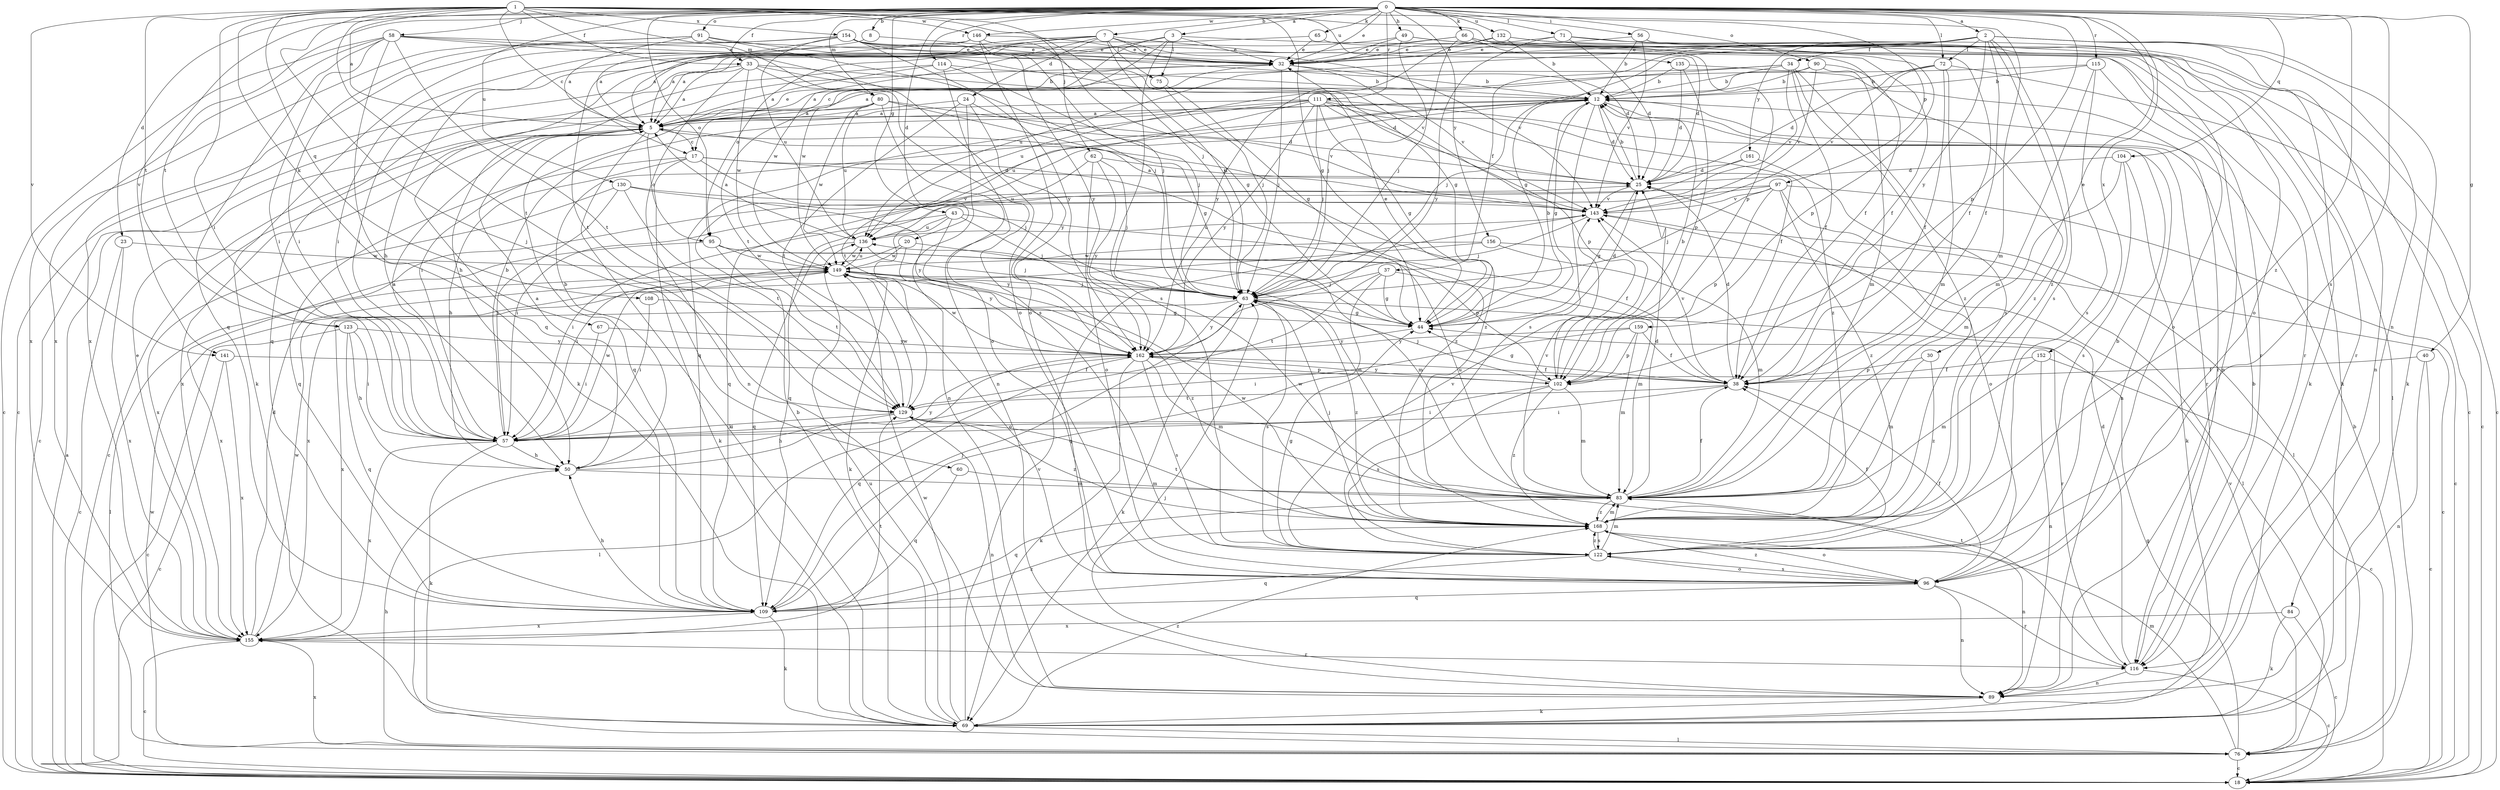 strict digraph  {
0;
1;
2;
3;
5;
7;
8;
12;
17;
18;
20;
23;
24;
25;
30;
32;
33;
34;
37;
38;
40;
43;
44;
49;
50;
56;
57;
58;
60;
62;
63;
65;
66;
67;
69;
71;
72;
75;
76;
80;
83;
84;
89;
90;
91;
95;
96;
97;
102;
104;
108;
109;
111;
114;
115;
116;
122;
123;
129;
130;
132;
135;
136;
141;
143;
146;
149;
152;
154;
155;
156;
159;
161;
162;
168;
0 -> 2  [label=a];
0 -> 3  [label=a];
0 -> 7  [label=b];
0 -> 8  [label=b];
0 -> 20  [label=d];
0 -> 23  [label=d];
0 -> 30  [label=e];
0 -> 32  [label=e];
0 -> 33  [label=f];
0 -> 40  [label=g];
0 -> 43  [label=g];
0 -> 49  [label=h];
0 -> 56  [label=i];
0 -> 58  [label=j];
0 -> 65  [label=k];
0 -> 66  [label=k];
0 -> 71  [label=l];
0 -> 72  [label=l];
0 -> 80  [label=m];
0 -> 90  [label=o];
0 -> 91  [label=o];
0 -> 95  [label=o];
0 -> 97  [label=p];
0 -> 102  [label=p];
0 -> 104  [label=q];
0 -> 111  [label=r];
0 -> 114  [label=r];
0 -> 115  [label=r];
0 -> 122  [label=s];
0 -> 123  [label=t];
0 -> 130  [label=u];
0 -> 132  [label=u];
0 -> 141  [label=v];
0 -> 146  [label=w];
0 -> 152  [label=x];
0 -> 156  [label=y];
0 -> 168  [label=z];
1 -> 5  [label=a];
1 -> 17  [label=c];
1 -> 33  [label=f];
1 -> 44  [label=g];
1 -> 57  [label=i];
1 -> 60  [label=j];
1 -> 62  [label=j];
1 -> 63  [label=j];
1 -> 67  [label=k];
1 -> 80  [label=m];
1 -> 83  [label=m];
1 -> 102  [label=p];
1 -> 108  [label=q];
1 -> 123  [label=t];
1 -> 129  [label=t];
1 -> 135  [label=u];
1 -> 141  [label=v];
1 -> 146  [label=w];
1 -> 154  [label=x];
2 -> 32  [label=e];
2 -> 34  [label=f];
2 -> 37  [label=f];
2 -> 38  [label=f];
2 -> 44  [label=g];
2 -> 69  [label=k];
2 -> 72  [label=l];
2 -> 84  [label=n];
2 -> 89  [label=n];
2 -> 122  [label=s];
2 -> 136  [label=u];
2 -> 159  [label=y];
2 -> 161  [label=y];
2 -> 168  [label=z];
3 -> 17  [label=c];
3 -> 32  [label=e];
3 -> 75  [label=l];
3 -> 95  [label=o];
3 -> 116  [label=r];
3 -> 122  [label=s];
3 -> 149  [label=w];
5 -> 17  [label=c];
5 -> 18  [label=c];
5 -> 32  [label=e];
5 -> 69  [label=k];
5 -> 95  [label=o];
5 -> 109  [label=q];
5 -> 155  [label=x];
5 -> 168  [label=z];
7 -> 24  [label=d];
7 -> 32  [label=e];
7 -> 50  [label=h];
7 -> 57  [label=i];
7 -> 63  [label=j];
7 -> 75  [label=l];
7 -> 109  [label=q];
7 -> 116  [label=r];
7 -> 143  [label=v];
7 -> 149  [label=w];
8 -> 5  [label=a];
8 -> 32  [label=e];
12 -> 5  [label=a];
12 -> 25  [label=d];
12 -> 44  [label=g];
12 -> 116  [label=r];
12 -> 122  [label=s];
12 -> 129  [label=t];
17 -> 25  [label=d];
17 -> 50  [label=h];
17 -> 63  [label=j];
17 -> 69  [label=k];
17 -> 109  [label=q];
17 -> 168  [label=z];
18 -> 5  [label=a];
20 -> 57  [label=i];
20 -> 83  [label=m];
20 -> 149  [label=w];
20 -> 162  [label=y];
23 -> 18  [label=c];
23 -> 149  [label=w];
23 -> 155  [label=x];
24 -> 5  [label=a];
24 -> 89  [label=n];
24 -> 129  [label=t];
24 -> 143  [label=v];
24 -> 162  [label=y];
25 -> 12  [label=b];
25 -> 44  [label=g];
25 -> 143  [label=v];
30 -> 83  [label=m];
30 -> 102  [label=p];
30 -> 168  [label=z];
32 -> 12  [label=b];
32 -> 63  [label=j];
32 -> 129  [label=t];
32 -> 143  [label=v];
33 -> 5  [label=a];
33 -> 12  [label=b];
33 -> 25  [label=d];
33 -> 89  [label=n];
33 -> 109  [label=q];
33 -> 122  [label=s];
33 -> 149  [label=w];
34 -> 5  [label=a];
34 -> 12  [label=b];
34 -> 38  [label=f];
34 -> 122  [label=s];
34 -> 136  [label=u];
34 -> 143  [label=v];
34 -> 168  [label=z];
37 -> 44  [label=g];
37 -> 63  [label=j];
37 -> 83  [label=m];
37 -> 109  [label=q];
37 -> 129  [label=t];
38 -> 25  [label=d];
38 -> 44  [label=g];
38 -> 57  [label=i];
38 -> 129  [label=t];
38 -> 143  [label=v];
40 -> 18  [label=c];
40 -> 38  [label=f];
40 -> 89  [label=n];
43 -> 38  [label=f];
43 -> 57  [label=i];
43 -> 63  [label=j];
43 -> 69  [label=k];
43 -> 136  [label=u];
43 -> 162  [label=y];
44 -> 12  [label=b];
44 -> 25  [label=d];
44 -> 32  [label=e];
44 -> 162  [label=y];
49 -> 5  [label=a];
49 -> 32  [label=e];
49 -> 63  [label=j];
49 -> 69  [label=k];
49 -> 89  [label=n];
50 -> 5  [label=a];
50 -> 12  [label=b];
50 -> 83  [label=m];
50 -> 162  [label=y];
56 -> 12  [label=b];
56 -> 32  [label=e];
56 -> 69  [label=k];
56 -> 96  [label=o];
56 -> 143  [label=v];
57 -> 5  [label=a];
57 -> 12  [label=b];
57 -> 50  [label=h];
57 -> 69  [label=k];
57 -> 149  [label=w];
57 -> 155  [label=x];
58 -> 18  [label=c];
58 -> 32  [label=e];
58 -> 44  [label=g];
58 -> 57  [label=i];
58 -> 69  [label=k];
58 -> 96  [label=o];
58 -> 109  [label=q];
58 -> 129  [label=t];
58 -> 155  [label=x];
60 -> 83  [label=m];
60 -> 109  [label=q];
62 -> 25  [label=d];
62 -> 63  [label=j];
62 -> 96  [label=o];
62 -> 136  [label=u];
62 -> 162  [label=y];
63 -> 44  [label=g];
63 -> 69  [label=k];
63 -> 116  [label=r];
63 -> 122  [label=s];
63 -> 155  [label=x];
63 -> 162  [label=y];
63 -> 168  [label=z];
65 -> 18  [label=c];
65 -> 32  [label=e];
65 -> 38  [label=f];
66 -> 5  [label=a];
66 -> 25  [label=d];
66 -> 32  [label=e];
66 -> 38  [label=f];
66 -> 63  [label=j];
66 -> 116  [label=r];
67 -> 57  [label=i];
67 -> 162  [label=y];
69 -> 12  [label=b];
69 -> 76  [label=l];
69 -> 136  [label=u];
69 -> 143  [label=v];
69 -> 149  [label=w];
69 -> 168  [label=z];
71 -> 18  [label=c];
71 -> 25  [label=d];
71 -> 32  [label=e];
71 -> 102  [label=p];
71 -> 162  [label=y];
72 -> 12  [label=b];
72 -> 18  [label=c];
72 -> 25  [label=d];
72 -> 38  [label=f];
72 -> 83  [label=m];
72 -> 143  [label=v];
75 -> 44  [label=g];
75 -> 63  [label=j];
76 -> 12  [label=b];
76 -> 18  [label=c];
76 -> 44  [label=g];
76 -> 50  [label=h];
76 -> 83  [label=m];
76 -> 143  [label=v];
76 -> 149  [label=w];
76 -> 155  [label=x];
80 -> 5  [label=a];
80 -> 18  [label=c];
80 -> 25  [label=d];
80 -> 44  [label=g];
80 -> 96  [label=o];
80 -> 136  [label=u];
80 -> 149  [label=w];
83 -> 25  [label=d];
83 -> 38  [label=f];
83 -> 109  [label=q];
83 -> 136  [label=u];
83 -> 143  [label=v];
83 -> 149  [label=w];
83 -> 168  [label=z];
84 -> 18  [label=c];
84 -> 69  [label=k];
84 -> 155  [label=x];
89 -> 63  [label=j];
89 -> 69  [label=k];
90 -> 12  [label=b];
90 -> 63  [label=j];
90 -> 83  [label=m];
90 -> 143  [label=v];
90 -> 168  [label=z];
91 -> 5  [label=a];
91 -> 32  [label=e];
91 -> 57  [label=i];
91 -> 63  [label=j];
91 -> 143  [label=v];
91 -> 155  [label=x];
95 -> 83  [label=m];
95 -> 102  [label=p];
95 -> 129  [label=t];
95 -> 149  [label=w];
95 -> 155  [label=x];
96 -> 12  [label=b];
96 -> 38  [label=f];
96 -> 89  [label=n];
96 -> 109  [label=q];
96 -> 116  [label=r];
96 -> 122  [label=s];
96 -> 168  [label=z];
97 -> 18  [label=c];
97 -> 57  [label=i];
97 -> 63  [label=j];
97 -> 96  [label=o];
97 -> 102  [label=p];
97 -> 109  [label=q];
97 -> 143  [label=v];
97 -> 168  [label=z];
102 -> 12  [label=b];
102 -> 57  [label=i];
102 -> 63  [label=j];
102 -> 83  [label=m];
102 -> 122  [label=s];
102 -> 162  [label=y];
102 -> 168  [label=z];
104 -> 25  [label=d];
104 -> 69  [label=k];
104 -> 83  [label=m];
104 -> 122  [label=s];
108 -> 44  [label=g];
108 -> 57  [label=i];
109 -> 50  [label=h];
109 -> 63  [label=j];
109 -> 69  [label=k];
109 -> 155  [label=x];
109 -> 168  [label=z];
111 -> 5  [label=a];
111 -> 38  [label=f];
111 -> 44  [label=g];
111 -> 57  [label=i];
111 -> 63  [label=j];
111 -> 89  [label=n];
111 -> 102  [label=p];
111 -> 109  [label=q];
111 -> 136  [label=u];
111 -> 162  [label=y];
111 -> 168  [label=z];
114 -> 5  [label=a];
114 -> 12  [label=b];
114 -> 50  [label=h];
114 -> 63  [label=j];
114 -> 89  [label=n];
115 -> 5  [label=a];
115 -> 12  [label=b];
115 -> 83  [label=m];
115 -> 96  [label=o];
115 -> 122  [label=s];
116 -> 12  [label=b];
116 -> 18  [label=c];
116 -> 25  [label=d];
116 -> 89  [label=n];
116 -> 129  [label=t];
122 -> 38  [label=f];
122 -> 44  [label=g];
122 -> 83  [label=m];
122 -> 96  [label=o];
122 -> 109  [label=q];
122 -> 143  [label=v];
122 -> 168  [label=z];
123 -> 18  [label=c];
123 -> 50  [label=h];
123 -> 57  [label=i];
123 -> 109  [label=q];
123 -> 162  [label=y];
129 -> 50  [label=h];
129 -> 57  [label=i];
129 -> 89  [label=n];
129 -> 149  [label=w];
129 -> 168  [label=z];
130 -> 57  [label=i];
130 -> 129  [label=t];
130 -> 143  [label=v];
130 -> 155  [label=x];
130 -> 162  [label=y];
132 -> 12  [label=b];
132 -> 18  [label=c];
132 -> 32  [label=e];
132 -> 76  [label=l];
132 -> 162  [label=y];
135 -> 12  [label=b];
135 -> 25  [label=d];
135 -> 102  [label=p];
135 -> 116  [label=r];
136 -> 5  [label=a];
136 -> 63  [label=j];
136 -> 109  [label=q];
136 -> 149  [label=w];
141 -> 18  [label=c];
141 -> 38  [label=f];
141 -> 155  [label=x];
143 -> 5  [label=a];
143 -> 63  [label=j];
143 -> 76  [label=l];
143 -> 136  [label=u];
146 -> 32  [label=e];
146 -> 44  [label=g];
146 -> 57  [label=i];
146 -> 96  [label=o];
146 -> 129  [label=t];
146 -> 162  [label=y];
149 -> 63  [label=j];
149 -> 76  [label=l];
149 -> 96  [label=o];
149 -> 136  [label=u];
149 -> 168  [label=z];
152 -> 18  [label=c];
152 -> 38  [label=f];
152 -> 83  [label=m];
152 -> 89  [label=n];
154 -> 5  [label=a];
154 -> 25  [label=d];
154 -> 32  [label=e];
154 -> 38  [label=f];
154 -> 63  [label=j];
154 -> 69  [label=k];
154 -> 136  [label=u];
154 -> 155  [label=x];
154 -> 162  [label=y];
155 -> 18  [label=c];
155 -> 25  [label=d];
155 -> 32  [label=e];
155 -> 116  [label=r];
155 -> 129  [label=t];
155 -> 149  [label=w];
156 -> 18  [label=c];
156 -> 83  [label=m];
156 -> 149  [label=w];
156 -> 155  [label=x];
159 -> 38  [label=f];
159 -> 57  [label=i];
159 -> 83  [label=m];
159 -> 102  [label=p];
159 -> 162  [label=y];
161 -> 25  [label=d];
161 -> 76  [label=l];
161 -> 109  [label=q];
162 -> 38  [label=f];
162 -> 69  [label=k];
162 -> 76  [label=l];
162 -> 83  [label=m];
162 -> 102  [label=p];
162 -> 109  [label=q];
162 -> 122  [label=s];
162 -> 149  [label=w];
168 -> 63  [label=j];
168 -> 83  [label=m];
168 -> 89  [label=n];
168 -> 96  [label=o];
168 -> 122  [label=s];
168 -> 129  [label=t];
168 -> 149  [label=w];
}
